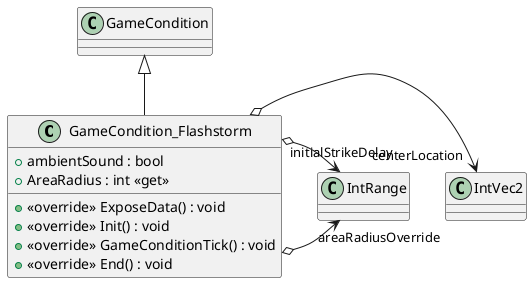 @startuml
class GameCondition_Flashstorm {
    + ambientSound : bool
    + AreaRadius : int <<get>>
    + <<override>> ExposeData() : void
    + <<override>> Init() : void
    + <<override>> GameConditionTick() : void
    + <<override>> End() : void
}
GameCondition <|-- GameCondition_Flashstorm
GameCondition_Flashstorm o-> "centerLocation" IntVec2
GameCondition_Flashstorm o-> "areaRadiusOverride" IntRange
GameCondition_Flashstorm o-> "initialStrikeDelay" IntRange
@enduml
